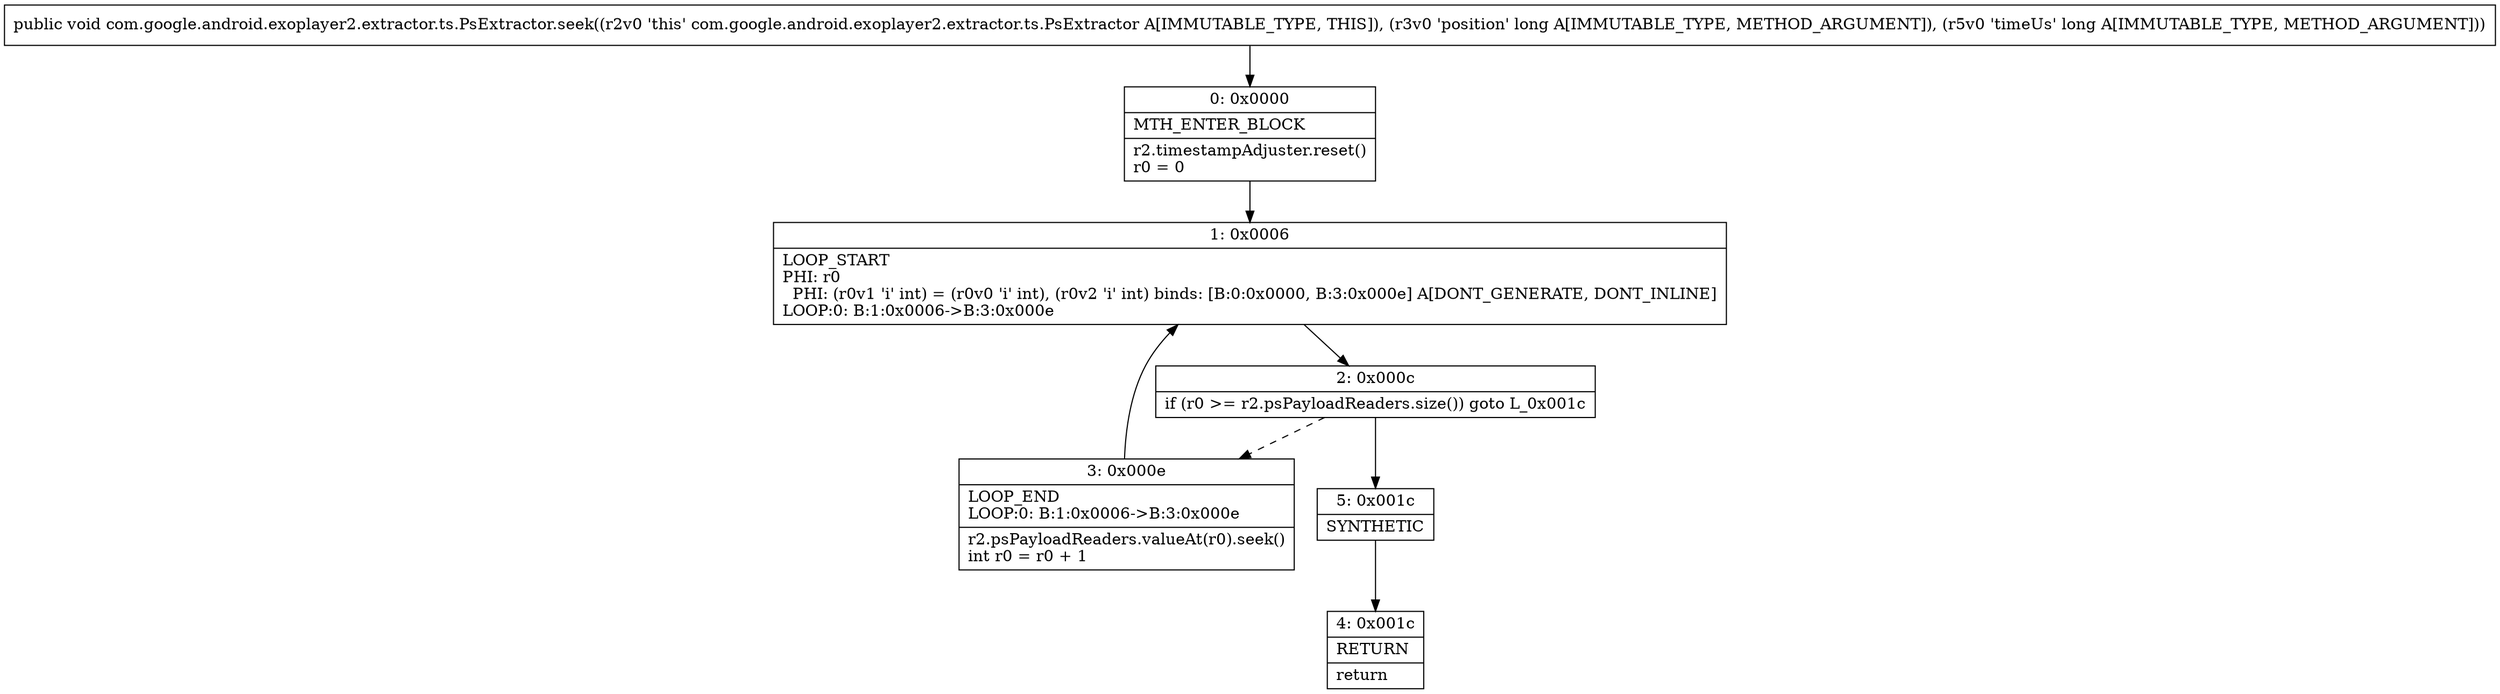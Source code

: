digraph "CFG forcom.google.android.exoplayer2.extractor.ts.PsExtractor.seek(JJ)V" {
Node_0 [shape=record,label="{0\:\ 0x0000|MTH_ENTER_BLOCK\l|r2.timestampAdjuster.reset()\lr0 = 0\l}"];
Node_1 [shape=record,label="{1\:\ 0x0006|LOOP_START\lPHI: r0 \l  PHI: (r0v1 'i' int) = (r0v0 'i' int), (r0v2 'i' int) binds: [B:0:0x0000, B:3:0x000e] A[DONT_GENERATE, DONT_INLINE]\lLOOP:0: B:1:0x0006\-\>B:3:0x000e\l}"];
Node_2 [shape=record,label="{2\:\ 0x000c|if (r0 \>= r2.psPayloadReaders.size()) goto L_0x001c\l}"];
Node_3 [shape=record,label="{3\:\ 0x000e|LOOP_END\lLOOP:0: B:1:0x0006\-\>B:3:0x000e\l|r2.psPayloadReaders.valueAt(r0).seek()\lint r0 = r0 + 1\l}"];
Node_4 [shape=record,label="{4\:\ 0x001c|RETURN\l|return\l}"];
Node_5 [shape=record,label="{5\:\ 0x001c|SYNTHETIC\l}"];
MethodNode[shape=record,label="{public void com.google.android.exoplayer2.extractor.ts.PsExtractor.seek((r2v0 'this' com.google.android.exoplayer2.extractor.ts.PsExtractor A[IMMUTABLE_TYPE, THIS]), (r3v0 'position' long A[IMMUTABLE_TYPE, METHOD_ARGUMENT]), (r5v0 'timeUs' long A[IMMUTABLE_TYPE, METHOD_ARGUMENT])) }"];
MethodNode -> Node_0;
Node_0 -> Node_1;
Node_1 -> Node_2;
Node_2 -> Node_3[style=dashed];
Node_2 -> Node_5;
Node_3 -> Node_1;
Node_5 -> Node_4;
}

